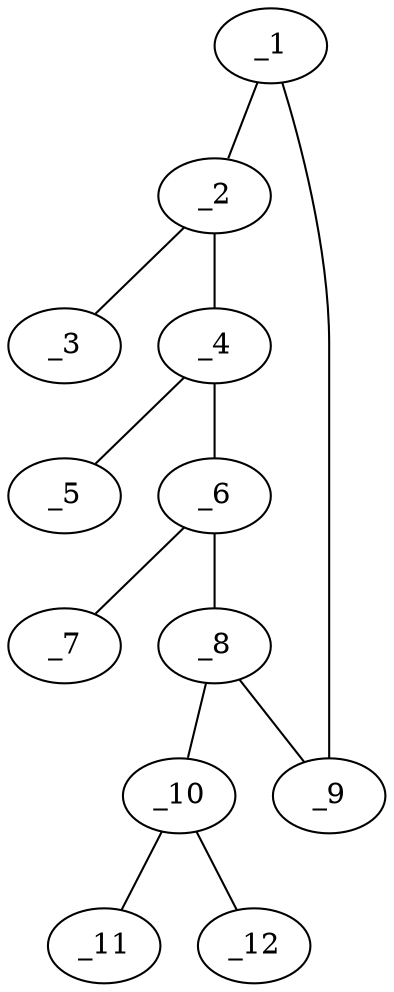 graph molid625820 {
	_1	 [charge=0,
		chem=1,
		symbol="C  ",
		x="4.5981",
		y="-0.75"];
	_2	 [charge=0,
		chem=1,
		symbol="C  ",
		x="3.7321",
		y="-1.25"];
	_1 -- _2	 [valence=1];
	_9	 [charge=0,
		chem=4,
		symbol="N  ",
		x="4.5981",
		y="0.25"];
	_1 -- _9	 [valence=2];
	_3	 [charge=0,
		chem=7,
		symbol="Cl ",
		x="3.732",
		y="-2.25"];
	_2 -- _3	 [valence=1];
	_4	 [charge=0,
		chem=1,
		symbol="C  ",
		x="2.866",
		y="-0.75"];
	_2 -- _4	 [valence=2];
	_5	 [charge=0,
		chem=7,
		symbol="Cl ",
		x=2,
		y="-1.25"];
	_4 -- _5	 [valence=1];
	_6	 [charge=0,
		chem=1,
		symbol="C  ",
		x="2.866",
		y="0.25"];
	_4 -- _6	 [valence=1];
	_7	 [charge=0,
		chem=2,
		symbol="O  ",
		x=2,
		y="0.75"];
	_6 -- _7	 [valence=2];
	_8	 [charge=0,
		chem=4,
		symbol="N  ",
		x="3.7321",
		y="0.75"];
	_6 -- _8	 [valence=1];
	_8 -- _9	 [valence=1];
	_10	 [charge=0,
		chem=1,
		symbol="C  ",
		x="3.7321",
		y="1.75"];
	_8 -- _10	 [valence=1];
	_11	 [charge=0,
		chem=4,
		symbol="N  ",
		x="4.5981",
		y="2.25"];
	_10 -- _11	 [valence=2];
	_12	 [charge=0,
		chem=4,
		symbol="N  ",
		x="2.866",
		y="2.25"];
	_10 -- _12	 [valence=1];
}
